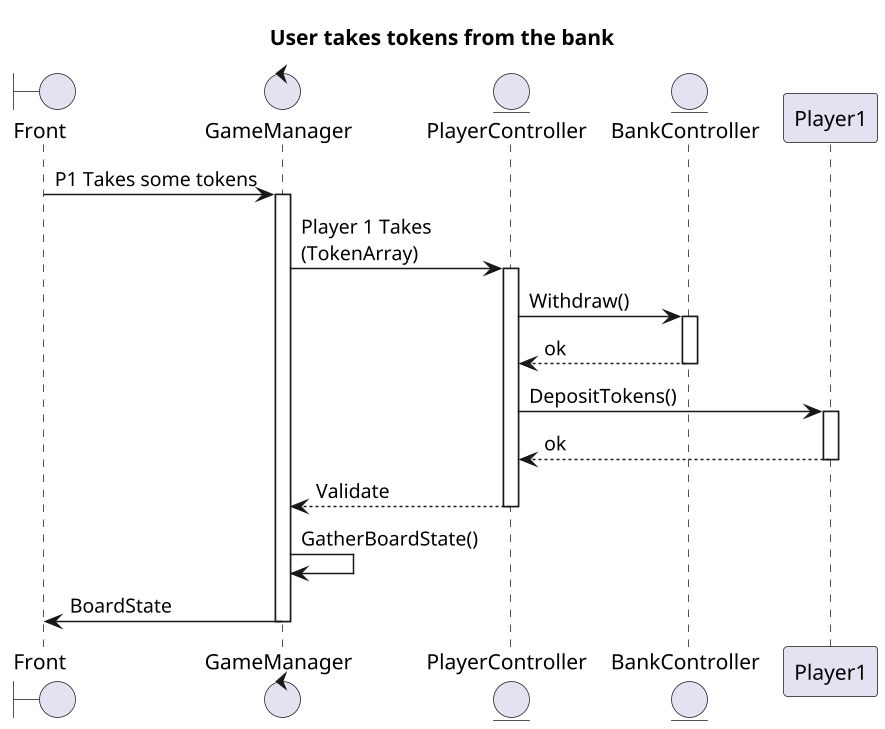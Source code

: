 @startuml Initialisation
title User takes tokens from the bank
scale 1.5

boundary Front
control GameManager
entity PlayerController
entity BankController


Front -> GameManager : P1 Takes some tokens
activate GameManager

GameManager -> PlayerController : Player 1 Takes\n(TokenArray)
activate PlayerController

PlayerController -> BankController : Withdraw()
activate BankController
BankController --> PlayerController : ok
deactivate BankController

PlayerController -> Player1 : DepositTokens()
activate Player1
PlayerController <-- Player1 : ok
deactivate Player1

PlayerController --> GameManager : Validate
deactivate PlayerController
GameManager -> GameManager : GatherBoardState()
GameManager -> Front : BoardState
deactivate GameManager

@enduml
